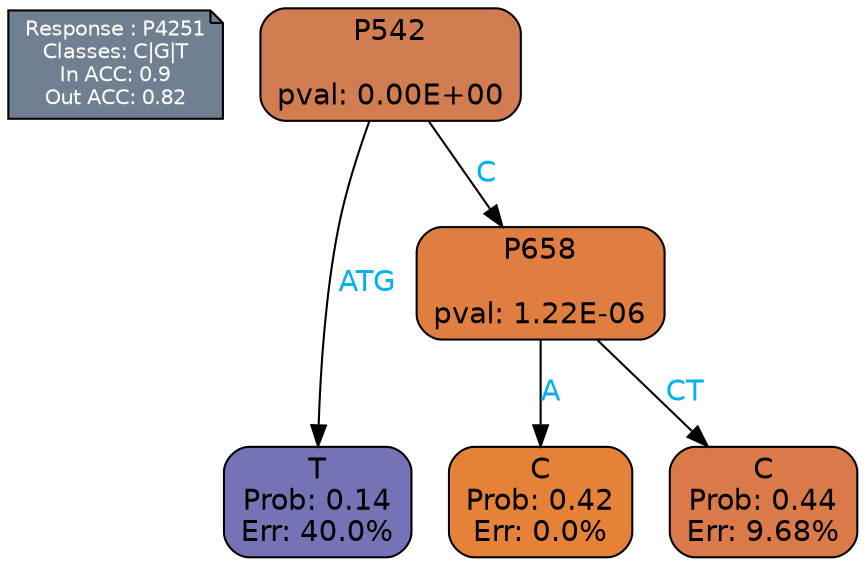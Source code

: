 digraph Tree {
node [shape=box, style="filled, rounded", color="black", fontname=helvetica] ;
graph [ranksep=equally, splines=polylines, bgcolor=transparent, dpi=600] ;
edge [fontname=helvetica] ;
LEGEND [label="Response : P4251
Classes: C|G|T
In ACC: 0.9
Out ACC: 0.82
",shape=note,align=left,style=filled,fillcolor="slategray",fontcolor="white",fontsize=10];1 [label="P542

pval: 0.00E+00", fillcolor="#d17c51"] ;
2 [label="T
Prob: 0.14
Err: 40.0%", fillcolor="#7573b5"] ;
3 [label="P658

pval: 1.22E-06", fillcolor="#e07d41"] ;
4 [label="C
Prob: 0.42
Err: 0.0%", fillcolor="#e58139"] ;
5 [label="C
Prob: 0.44
Err: 9.68%", fillcolor="#db7a49"] ;
1 -> 2 [label="ATG",fontcolor=deepskyblue2] ;
1 -> 3 [label="C",fontcolor=deepskyblue2] ;
3 -> 4 [label="A",fontcolor=deepskyblue2] ;
3 -> 5 [label="CT",fontcolor=deepskyblue2] ;
{rank = same; 2;4;5;}{rank = same; LEGEND;1;}}